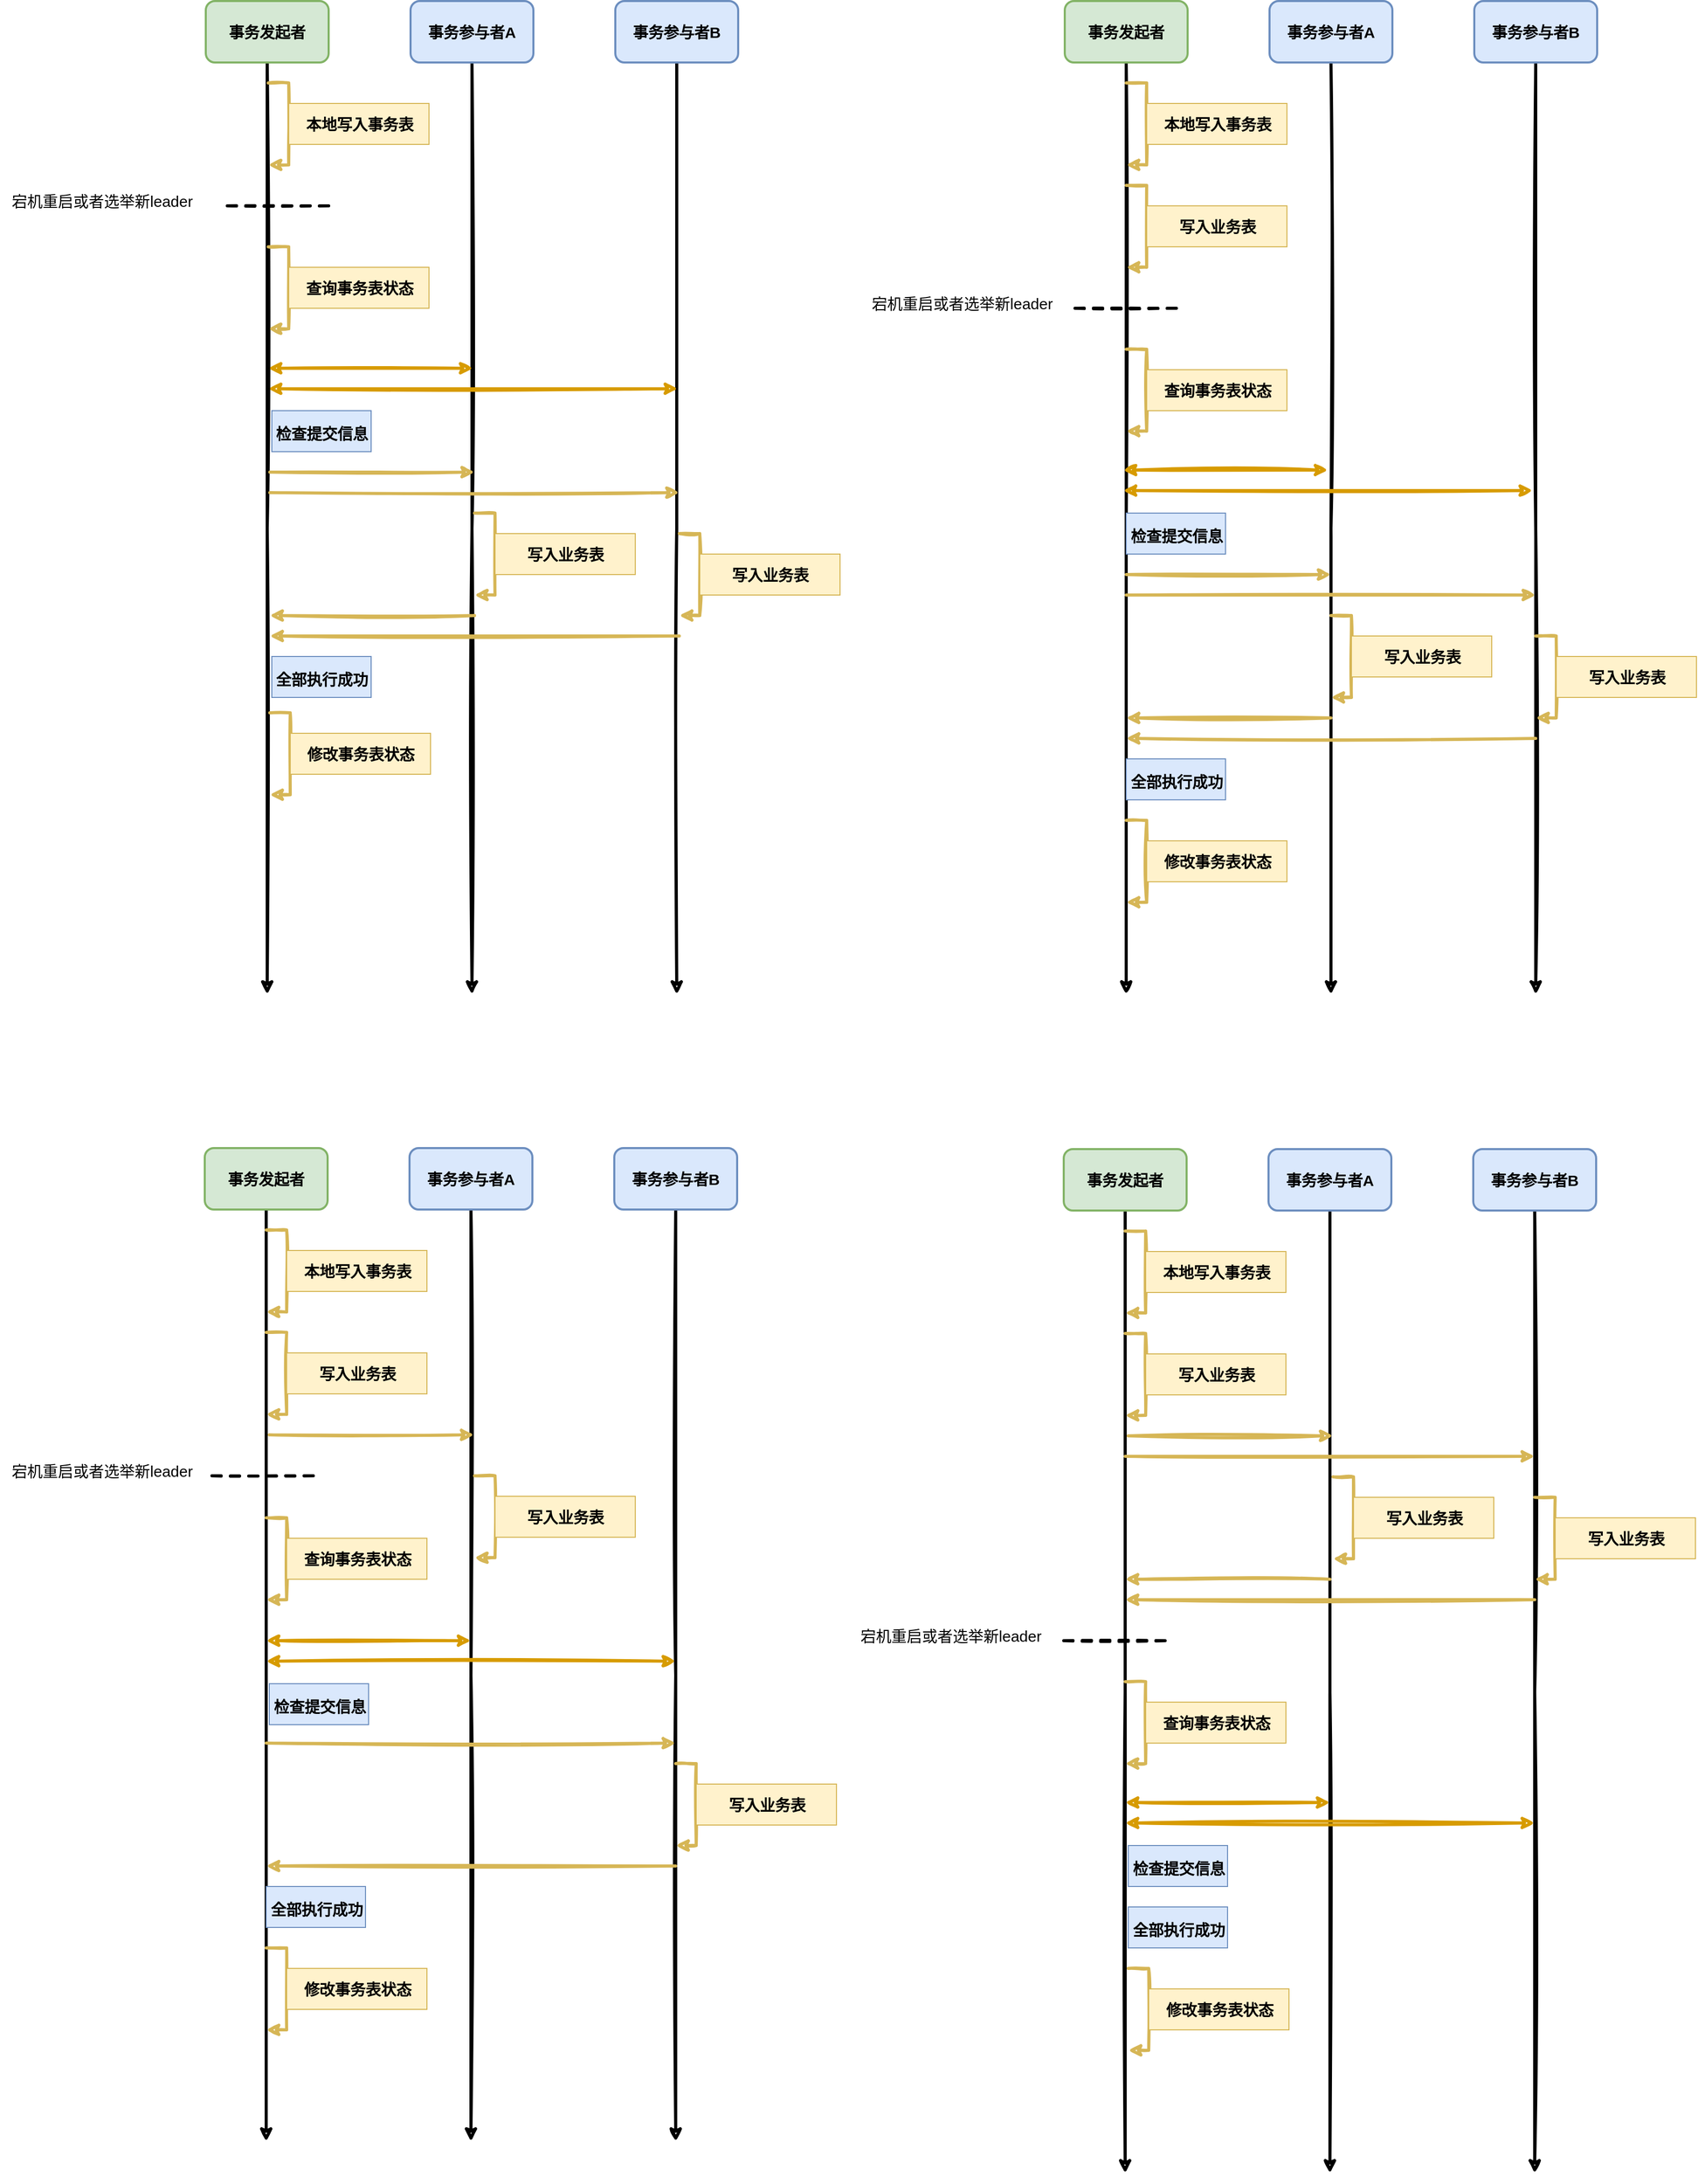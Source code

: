 <mxfile version="20.6.0" type="github">
  <diagram id="JE30GmxHAKpUW1IHaod4" name="第 1 页">
    <mxGraphModel dx="2703" dy="1526" grid="1" gridSize="10" guides="1" tooltips="1" connect="1" arrows="1" fold="1" page="1" pageScale="1" pageWidth="827" pageHeight="1169" math="0" shadow="0">
      <root>
        <mxCell id="0" />
        <mxCell id="1" parent="0" />
        <mxCell id="6mLWIgsdvIe36ro6pMHU-40" style="edgeStyle=orthogonalEdgeStyle;rounded=0;orthogonalLoop=1;jettySize=auto;html=1;fontSize=15;strokeWidth=3;sketch=1;" edge="1" parent="1" source="6mLWIgsdvIe36ro6pMHU-41">
          <mxGeometry relative="1" as="geometry">
            <mxPoint x="261" y="1010" as="targetPoint" />
          </mxGeometry>
        </mxCell>
        <mxCell id="6mLWIgsdvIe36ro6pMHU-41" value="事务发起者" style="rounded=1;whiteSpace=wrap;html=1;strokeWidth=2;fillWeight=4;hachureGap=8;hachureAngle=45;fillColor=#d5e8d4;sketch=0;strokeColor=#82b366;fontSize=15;fontStyle=1" vertex="1" parent="1">
          <mxGeometry x="201" y="40" width="120" height="60" as="geometry" />
        </mxCell>
        <mxCell id="6mLWIgsdvIe36ro6pMHU-42" style="edgeStyle=orthogonalEdgeStyle;rounded=0;orthogonalLoop=1;jettySize=auto;html=1;fontSize=15;strokeWidth=3;sketch=1;" edge="1" parent="1" source="6mLWIgsdvIe36ro6pMHU-43">
          <mxGeometry relative="1" as="geometry">
            <mxPoint x="461" y="1010" as="targetPoint" />
          </mxGeometry>
        </mxCell>
        <mxCell id="6mLWIgsdvIe36ro6pMHU-43" value="事务参与者A" style="rounded=1;whiteSpace=wrap;html=1;strokeWidth=2;fillWeight=4;hachureGap=8;hachureAngle=45;fillColor=#dae8fc;sketch=0;strokeColor=#6c8ebf;fontSize=15;fontStyle=1" vertex="1" parent="1">
          <mxGeometry x="401" y="40" width="120" height="60" as="geometry" />
        </mxCell>
        <mxCell id="6mLWIgsdvIe36ro6pMHU-44" style="edgeStyle=orthogonalEdgeStyle;rounded=0;orthogonalLoop=1;jettySize=auto;html=1;fontSize=15;strokeWidth=3;sketch=1;" edge="1" parent="1" source="6mLWIgsdvIe36ro6pMHU-45">
          <mxGeometry relative="1" as="geometry">
            <mxPoint x="661" y="1010" as="targetPoint" />
          </mxGeometry>
        </mxCell>
        <mxCell id="6mLWIgsdvIe36ro6pMHU-45" value="事务参与者B" style="rounded=1;whiteSpace=wrap;html=1;strokeWidth=2;fillWeight=4;hachureGap=8;hachureAngle=45;fillColor=#dae8fc;sketch=0;strokeColor=#6c8ebf;fontSize=15;fontStyle=1" vertex="1" parent="1">
          <mxGeometry x="601" y="40" width="120" height="60" as="geometry" />
        </mxCell>
        <mxCell id="6mLWIgsdvIe36ro6pMHU-46" value="" style="endArrow=classic;html=1;rounded=0;sketch=1;strokeWidth=3;fontSize=14;fillColor=#fff2cc;strokeColor=#d6b656;" edge="1" parent="1">
          <mxGeometry width="50" height="50" relative="1" as="geometry">
            <mxPoint x="263.5" y="500.0" as="sourcePoint" />
            <mxPoint x="463.5" y="500.0" as="targetPoint" />
          </mxGeometry>
        </mxCell>
        <mxCell id="6mLWIgsdvIe36ro6pMHU-47" value="" style="endArrow=classic;html=1;rounded=0;sketch=1;strokeWidth=3;fontSize=15;fillColor=#fff2cc;strokeColor=#d6b656;" edge="1" parent="1">
          <mxGeometry width="50" height="50" relative="1" as="geometry">
            <mxPoint x="463.5" y="640.0" as="sourcePoint" />
            <mxPoint x="263.5" y="640.0" as="targetPoint" />
          </mxGeometry>
        </mxCell>
        <mxCell id="6mLWIgsdvIe36ro6pMHU-48" value="" style="endArrow=classic;html=1;rounded=0;sketch=1;strokeWidth=3;fontSize=14;fillColor=#fff2cc;strokeColor=#d6b656;" edge="1" parent="1">
          <mxGeometry width="50" height="50" relative="1" as="geometry">
            <mxPoint x="262" y="120.0" as="sourcePoint" />
            <mxPoint x="262" y="200" as="targetPoint" />
            <Array as="points">
              <mxPoint x="282" y="120" />
              <mxPoint x="282" y="200" />
            </Array>
          </mxGeometry>
        </mxCell>
        <mxCell id="6mLWIgsdvIe36ro6pMHU-49" value="" style="endArrow=classic;html=1;rounded=0;sketch=1;strokeWidth=3;fontSize=14;fillColor=#fff2cc;strokeColor=#d6b656;" edge="1" parent="1">
          <mxGeometry width="50" height="50" relative="1" as="geometry">
            <mxPoint x="263.5" y="520.0" as="sourcePoint" />
            <mxPoint x="663.5" y="520" as="targetPoint" />
          </mxGeometry>
        </mxCell>
        <mxCell id="6mLWIgsdvIe36ro6pMHU-50" value="" style="endArrow=classic;html=1;rounded=0;sketch=1;strokeWidth=3;fontSize=15;fillColor=#fff2cc;strokeColor=#d6b656;" edge="1" parent="1">
          <mxGeometry width="50" height="50" relative="1" as="geometry">
            <mxPoint x="663.5" y="660" as="sourcePoint" />
            <mxPoint x="263.5" y="660.0" as="targetPoint" />
          </mxGeometry>
        </mxCell>
        <mxCell id="6mLWIgsdvIe36ro6pMHU-51" value="" style="endArrow=classic;html=1;rounded=0;sketch=1;strokeWidth=3;fontSize=14;fillColor=#fff2cc;strokeColor=#d6b656;" edge="1" parent="1">
          <mxGeometry width="50" height="50" relative="1" as="geometry">
            <mxPoint x="463.5" y="540.0" as="sourcePoint" />
            <mxPoint x="463.5" y="620" as="targetPoint" />
            <Array as="points">
              <mxPoint x="483.5" y="540" />
              <mxPoint x="483.5" y="620" />
            </Array>
          </mxGeometry>
        </mxCell>
        <mxCell id="6mLWIgsdvIe36ro6pMHU-52" value="本地写入事务表" style="text;html=1;fontSize=15;fontStyle=1;verticalAlign=middle;align=center;labelBackgroundColor=none;fillColor=#fff2cc;strokeColor=#d6b656;" vertex="1" parent="1">
          <mxGeometry x="282" y="140" width="137" height="40" as="geometry" />
        </mxCell>
        <mxCell id="6mLWIgsdvIe36ro6pMHU-53" value="写入业务表" style="text;html=1;fontSize=15;fontStyle=1;verticalAlign=middle;align=center;labelBackgroundColor=none;fillColor=#fff2cc;strokeColor=#d6b656;" vertex="1" parent="1">
          <mxGeometry x="483.5" y="560" width="137" height="40" as="geometry" />
        </mxCell>
        <mxCell id="6mLWIgsdvIe36ro6pMHU-54" value="&lt;font style=&quot;font-size: 15px;&quot;&gt;全部执行成功&lt;/font&gt;" style="text;strokeColor=#6c8ebf;fillColor=#dae8fc;html=1;fontSize=20;fontStyle=1;verticalAlign=middle;align=center;labelBackgroundColor=none;" vertex="1" parent="1">
          <mxGeometry x="265.5" y="680" width="97" height="40" as="geometry" />
        </mxCell>
        <mxCell id="6mLWIgsdvIe36ro6pMHU-57" value="" style="endArrow=classic;html=1;rounded=0;sketch=1;strokeWidth=3;fontSize=14;fillColor=#fff2cc;strokeColor=#d6b656;" edge="1" parent="1">
          <mxGeometry width="50" height="50" relative="1" as="geometry">
            <mxPoint x="663.5" y="560.0" as="sourcePoint" />
            <mxPoint x="663.5" y="640" as="targetPoint" />
            <Array as="points">
              <mxPoint x="683.5" y="560" />
              <mxPoint x="683.5" y="640" />
            </Array>
          </mxGeometry>
        </mxCell>
        <mxCell id="6mLWIgsdvIe36ro6pMHU-58" value="写入业务表" style="text;html=1;fontSize=15;fontStyle=1;verticalAlign=middle;align=center;labelBackgroundColor=none;fillColor=#fff2cc;strokeColor=#d6b656;" vertex="1" parent="1">
          <mxGeometry x="683.5" y="580" width="137" height="40" as="geometry" />
        </mxCell>
        <mxCell id="6mLWIgsdvIe36ro6pMHU-59" value="" style="endArrow=classic;html=1;rounded=0;sketch=1;strokeWidth=3;fontSize=14;fillColor=#fff2cc;strokeColor=#d6b656;" edge="1" parent="1">
          <mxGeometry width="50" height="50" relative="1" as="geometry">
            <mxPoint x="263.5" y="735.0" as="sourcePoint" />
            <mxPoint x="263.5" y="815" as="targetPoint" />
            <Array as="points">
              <mxPoint x="283.5" y="735" />
              <mxPoint x="283.5" y="815" />
            </Array>
          </mxGeometry>
        </mxCell>
        <mxCell id="6mLWIgsdvIe36ro6pMHU-60" value="修改事务表状态" style="text;html=1;fontSize=15;fontStyle=1;verticalAlign=middle;align=center;labelBackgroundColor=none;fillColor=#fff2cc;strokeColor=#d6b656;" vertex="1" parent="1">
          <mxGeometry x="283.5" y="755" width="137" height="40" as="geometry" />
        </mxCell>
        <mxCell id="6mLWIgsdvIe36ro6pMHU-61" value="" style="endArrow=none;dashed=1;html=1;rounded=0;strokeWidth=3;sketch=1;" edge="1" parent="1">
          <mxGeometry width="50" height="50" relative="1" as="geometry">
            <mxPoint x="222" y="240" as="sourcePoint" />
            <mxPoint x="322" y="240" as="targetPoint" />
          </mxGeometry>
        </mxCell>
        <mxCell id="6mLWIgsdvIe36ro6pMHU-62" value="宕机重启或者选举新leader" style="text;html=1;strokeColor=none;fillColor=none;align=center;verticalAlign=middle;whiteSpace=wrap;rounded=0;fontSize=15;" vertex="1" parent="1">
          <mxGeometry y="220" width="200" height="30" as="geometry" />
        </mxCell>
        <mxCell id="6mLWIgsdvIe36ro6pMHU-63" value="" style="endArrow=classic;html=1;rounded=0;sketch=1;strokeWidth=3;fontSize=14;fillColor=#fff2cc;strokeColor=#d6b656;" edge="1" parent="1">
          <mxGeometry width="50" height="50" relative="1" as="geometry">
            <mxPoint x="262" y="280.0" as="sourcePoint" />
            <mxPoint x="262" y="360" as="targetPoint" />
            <Array as="points">
              <mxPoint x="282" y="280" />
              <mxPoint x="282" y="360" />
            </Array>
          </mxGeometry>
        </mxCell>
        <mxCell id="6mLWIgsdvIe36ro6pMHU-64" value="查询事务表状态" style="text;html=1;fontSize=15;fontStyle=1;verticalAlign=middle;align=center;labelBackgroundColor=none;fillColor=#fff2cc;strokeColor=#d6b656;" vertex="1" parent="1">
          <mxGeometry x="282" y="300" width="137" height="40" as="geometry" />
        </mxCell>
        <mxCell id="6mLWIgsdvIe36ro6pMHU-65" value="&lt;font style=&quot;font-size: 15px;&quot;&gt;检查提交信息&lt;/font&gt;" style="text;strokeColor=#6c8ebf;fillColor=#dae8fc;html=1;fontSize=20;fontStyle=1;verticalAlign=middle;align=center;labelBackgroundColor=none;" vertex="1" parent="1">
          <mxGeometry x="265.5" y="440" width="97" height="40" as="geometry" />
        </mxCell>
        <mxCell id="6mLWIgsdvIe36ro6pMHU-114" style="edgeStyle=orthogonalEdgeStyle;rounded=0;orthogonalLoop=1;jettySize=auto;html=1;fontSize=15;strokeWidth=3;sketch=1;" edge="1" parent="1" source="6mLWIgsdvIe36ro6pMHU-115">
          <mxGeometry relative="1" as="geometry">
            <mxPoint x="1100" y="1010" as="targetPoint" />
          </mxGeometry>
        </mxCell>
        <mxCell id="6mLWIgsdvIe36ro6pMHU-115" value="事务发起者" style="rounded=1;whiteSpace=wrap;html=1;strokeWidth=2;fillWeight=4;hachureGap=8;hachureAngle=45;fillColor=#d5e8d4;sketch=0;strokeColor=#82b366;fontSize=15;fontStyle=1" vertex="1" parent="1">
          <mxGeometry x="1040" y="40" width="120" height="60" as="geometry" />
        </mxCell>
        <mxCell id="6mLWIgsdvIe36ro6pMHU-116" style="edgeStyle=orthogonalEdgeStyle;rounded=0;orthogonalLoop=1;jettySize=auto;html=1;fontSize=15;strokeWidth=3;sketch=1;" edge="1" parent="1" source="6mLWIgsdvIe36ro6pMHU-117">
          <mxGeometry relative="1" as="geometry">
            <mxPoint x="1300.0" y="1010" as="targetPoint" />
          </mxGeometry>
        </mxCell>
        <mxCell id="6mLWIgsdvIe36ro6pMHU-117" value="事务参与者A" style="rounded=1;whiteSpace=wrap;html=1;strokeWidth=2;fillWeight=4;hachureGap=8;hachureAngle=45;fillColor=#dae8fc;sketch=0;strokeColor=#6c8ebf;fontSize=15;fontStyle=1" vertex="1" parent="1">
          <mxGeometry x="1240" y="40" width="120" height="60" as="geometry" />
        </mxCell>
        <mxCell id="6mLWIgsdvIe36ro6pMHU-118" style="edgeStyle=orthogonalEdgeStyle;rounded=0;orthogonalLoop=1;jettySize=auto;html=1;fontSize=15;strokeWidth=3;sketch=1;" edge="1" parent="1" source="6mLWIgsdvIe36ro6pMHU-119">
          <mxGeometry relative="1" as="geometry">
            <mxPoint x="1500" y="1010" as="targetPoint" />
          </mxGeometry>
        </mxCell>
        <mxCell id="6mLWIgsdvIe36ro6pMHU-119" value="事务参与者B" style="rounded=1;whiteSpace=wrap;html=1;strokeWidth=2;fillWeight=4;hachureGap=8;hachureAngle=45;fillColor=#dae8fc;sketch=0;strokeColor=#6c8ebf;fontSize=15;fontStyle=1" vertex="1" parent="1">
          <mxGeometry x="1440" y="40" width="120" height="60" as="geometry" />
        </mxCell>
        <mxCell id="6mLWIgsdvIe36ro6pMHU-120" value="" style="endArrow=classic;html=1;rounded=0;sketch=1;strokeWidth=3;fontSize=14;fillColor=#fff2cc;strokeColor=#d6b656;" edge="1" parent="1">
          <mxGeometry width="50" height="50" relative="1" as="geometry">
            <mxPoint x="1100.0" y="600.0" as="sourcePoint" />
            <mxPoint x="1300.0" y="600.0" as="targetPoint" />
          </mxGeometry>
        </mxCell>
        <mxCell id="6mLWIgsdvIe36ro6pMHU-121" value="" style="endArrow=classic;html=1;rounded=0;sketch=1;strokeWidth=3;fontSize=15;fillColor=#fff2cc;strokeColor=#d6b656;" edge="1" parent="1">
          <mxGeometry width="50" height="50" relative="1" as="geometry">
            <mxPoint x="1300.0" y="740.0" as="sourcePoint" />
            <mxPoint x="1100.0" y="740.0" as="targetPoint" />
          </mxGeometry>
        </mxCell>
        <mxCell id="6mLWIgsdvIe36ro6pMHU-122" value="" style="endArrow=classic;html=1;rounded=0;sketch=1;strokeWidth=3;fontSize=14;fillColor=#fff2cc;strokeColor=#d6b656;" edge="1" parent="1">
          <mxGeometry width="50" height="50" relative="1" as="geometry">
            <mxPoint x="1100" y="120.0" as="sourcePoint" />
            <mxPoint x="1100" y="200" as="targetPoint" />
            <Array as="points">
              <mxPoint x="1120" y="120" />
              <mxPoint x="1120" y="200" />
            </Array>
          </mxGeometry>
        </mxCell>
        <mxCell id="6mLWIgsdvIe36ro6pMHU-123" value="" style="endArrow=classic;html=1;rounded=0;sketch=1;strokeWidth=3;fontSize=14;fillColor=#fff2cc;strokeColor=#d6b656;" edge="1" parent="1">
          <mxGeometry width="50" height="50" relative="1" as="geometry">
            <mxPoint x="1100" y="620.0" as="sourcePoint" />
            <mxPoint x="1500" y="620" as="targetPoint" />
          </mxGeometry>
        </mxCell>
        <mxCell id="6mLWIgsdvIe36ro6pMHU-124" value="" style="endArrow=classic;html=1;rounded=0;sketch=1;strokeWidth=3;fontSize=15;fillColor=#fff2cc;strokeColor=#d6b656;" edge="1" parent="1">
          <mxGeometry width="50" height="50" relative="1" as="geometry">
            <mxPoint x="1500" y="760" as="sourcePoint" />
            <mxPoint x="1100" y="760.0" as="targetPoint" />
          </mxGeometry>
        </mxCell>
        <mxCell id="6mLWIgsdvIe36ro6pMHU-125" value="" style="endArrow=classic;html=1;rounded=0;sketch=1;strokeWidth=3;fontSize=14;fillColor=#fff2cc;strokeColor=#d6b656;" edge="1" parent="1">
          <mxGeometry width="50" height="50" relative="1" as="geometry">
            <mxPoint x="1300.0" y="640.0" as="sourcePoint" />
            <mxPoint x="1300.0" y="720" as="targetPoint" />
            <Array as="points">
              <mxPoint x="1320" y="640" />
              <mxPoint x="1320" y="720" />
            </Array>
          </mxGeometry>
        </mxCell>
        <mxCell id="6mLWIgsdvIe36ro6pMHU-126" value="本地写入事务表" style="text;html=1;fontSize=15;fontStyle=1;verticalAlign=middle;align=center;labelBackgroundColor=none;fillColor=#fff2cc;strokeColor=#d6b656;" vertex="1" parent="1">
          <mxGeometry x="1120" y="140" width="137" height="40" as="geometry" />
        </mxCell>
        <mxCell id="6mLWIgsdvIe36ro6pMHU-127" value="写入业务表" style="text;html=1;fontSize=15;fontStyle=1;verticalAlign=middle;align=center;labelBackgroundColor=none;fillColor=#fff2cc;strokeColor=#d6b656;" vertex="1" parent="1">
          <mxGeometry x="1320" y="660" width="137" height="40" as="geometry" />
        </mxCell>
        <mxCell id="6mLWIgsdvIe36ro6pMHU-128" value="&lt;font style=&quot;font-size: 15px;&quot;&gt;全部执行成功&lt;/font&gt;" style="text;strokeColor=#6c8ebf;fillColor=#dae8fc;html=1;fontSize=20;fontStyle=1;verticalAlign=middle;align=center;labelBackgroundColor=none;" vertex="1" parent="1">
          <mxGeometry x="1100" y="780" width="97" height="40" as="geometry" />
        </mxCell>
        <mxCell id="6mLWIgsdvIe36ro6pMHU-129" value="" style="endArrow=classic;html=1;rounded=0;sketch=1;strokeWidth=3;fontSize=14;fillColor=#fff2cc;strokeColor=#d6b656;" edge="1" parent="1">
          <mxGeometry width="50" height="50" relative="1" as="geometry">
            <mxPoint x="1100.0" y="220.0" as="sourcePoint" />
            <mxPoint x="1100.0" y="300" as="targetPoint" />
            <Array as="points">
              <mxPoint x="1120" y="220" />
              <mxPoint x="1120" y="300" />
            </Array>
          </mxGeometry>
        </mxCell>
        <mxCell id="6mLWIgsdvIe36ro6pMHU-130" value="写入业务表" style="text;html=1;fontSize=15;fontStyle=1;verticalAlign=middle;align=center;labelBackgroundColor=none;fillColor=#fff2cc;strokeColor=#d6b656;" vertex="1" parent="1">
          <mxGeometry x="1120" y="240" width="137" height="40" as="geometry" />
        </mxCell>
        <mxCell id="6mLWIgsdvIe36ro6pMHU-131" value="" style="endArrow=classic;html=1;rounded=0;sketch=1;strokeWidth=3;fontSize=14;fillColor=#fff2cc;strokeColor=#d6b656;" edge="1" parent="1">
          <mxGeometry width="50" height="50" relative="1" as="geometry">
            <mxPoint x="1500" y="660.0" as="sourcePoint" />
            <mxPoint x="1500" y="740" as="targetPoint" />
            <Array as="points">
              <mxPoint x="1520" y="660" />
              <mxPoint x="1520" y="740" />
            </Array>
          </mxGeometry>
        </mxCell>
        <mxCell id="6mLWIgsdvIe36ro6pMHU-132" value="写入业务表" style="text;html=1;fontSize=15;fontStyle=1;verticalAlign=middle;align=center;labelBackgroundColor=none;fillColor=#fff2cc;strokeColor=#d6b656;" vertex="1" parent="1">
          <mxGeometry x="1520" y="680" width="137" height="40" as="geometry" />
        </mxCell>
        <mxCell id="6mLWIgsdvIe36ro6pMHU-133" value="" style="endArrow=classic;html=1;rounded=0;sketch=1;strokeWidth=3;fontSize=14;fillColor=#fff2cc;strokeColor=#d6b656;" edge="1" parent="1">
          <mxGeometry width="50" height="50" relative="1" as="geometry">
            <mxPoint x="1100" y="840.0" as="sourcePoint" />
            <mxPoint x="1100" y="920" as="targetPoint" />
            <Array as="points">
              <mxPoint x="1120" y="840" />
              <mxPoint x="1120" y="920" />
            </Array>
          </mxGeometry>
        </mxCell>
        <mxCell id="6mLWIgsdvIe36ro6pMHU-134" value="修改事务表状态" style="text;html=1;fontSize=15;fontStyle=1;verticalAlign=middle;align=center;labelBackgroundColor=none;fillColor=#fff2cc;strokeColor=#d6b656;" vertex="1" parent="1">
          <mxGeometry x="1120" y="860" width="137" height="40" as="geometry" />
        </mxCell>
        <mxCell id="6mLWIgsdvIe36ro6pMHU-135" value="" style="endArrow=none;dashed=1;html=1;rounded=0;strokeWidth=3;sketch=1;" edge="1" parent="1">
          <mxGeometry width="50" height="50" relative="1" as="geometry">
            <mxPoint x="1050" y="340" as="sourcePoint" />
            <mxPoint x="1150" y="340" as="targetPoint" />
          </mxGeometry>
        </mxCell>
        <mxCell id="6mLWIgsdvIe36ro6pMHU-136" value="宕机重启或者选举新leader" style="text;html=1;strokeColor=none;fillColor=none;align=center;verticalAlign=middle;whiteSpace=wrap;rounded=0;fontSize=15;" vertex="1" parent="1">
          <mxGeometry x="840" y="320" width="200" height="30" as="geometry" />
        </mxCell>
        <mxCell id="6mLWIgsdvIe36ro6pMHU-137" value="" style="endArrow=classic;html=1;rounded=0;sketch=1;strokeWidth=3;fontSize=14;fillColor=#fff2cc;strokeColor=#d6b656;" edge="1" parent="1">
          <mxGeometry width="50" height="50" relative="1" as="geometry">
            <mxPoint x="1100" y="380.0" as="sourcePoint" />
            <mxPoint x="1100" y="460" as="targetPoint" />
            <Array as="points">
              <mxPoint x="1120" y="380" />
              <mxPoint x="1120" y="460" />
            </Array>
          </mxGeometry>
        </mxCell>
        <mxCell id="6mLWIgsdvIe36ro6pMHU-138" value="查询事务表状态" style="text;html=1;fontSize=15;fontStyle=1;verticalAlign=middle;align=center;labelBackgroundColor=none;fillColor=#fff2cc;strokeColor=#d6b656;" vertex="1" parent="1">
          <mxGeometry x="1120" y="400" width="137" height="40" as="geometry" />
        </mxCell>
        <mxCell id="6mLWIgsdvIe36ro6pMHU-139" value="&lt;font style=&quot;font-size: 15px;&quot;&gt;检查提交信息&lt;/font&gt;" style="text;strokeColor=#6c8ebf;fillColor=#dae8fc;html=1;fontSize=20;fontStyle=1;verticalAlign=middle;align=center;labelBackgroundColor=none;" vertex="1" parent="1">
          <mxGeometry x="1100" y="540" width="97" height="40" as="geometry" />
        </mxCell>
        <mxCell id="6mLWIgsdvIe36ro6pMHU-140" style="edgeStyle=orthogonalEdgeStyle;rounded=0;orthogonalLoop=1;jettySize=auto;html=1;fontSize=15;strokeWidth=3;sketch=1;" edge="1" parent="1" source="6mLWIgsdvIe36ro6pMHU-141">
          <mxGeometry relative="1" as="geometry">
            <mxPoint x="260.0" y="2130" as="targetPoint" />
          </mxGeometry>
        </mxCell>
        <mxCell id="6mLWIgsdvIe36ro6pMHU-141" value="事务发起者" style="rounded=1;whiteSpace=wrap;html=1;strokeWidth=2;fillWeight=4;hachureGap=8;hachureAngle=45;fillColor=#d5e8d4;sketch=0;strokeColor=#82b366;fontSize=15;fontStyle=1" vertex="1" parent="1">
          <mxGeometry x="200" y="1160" width="120" height="60" as="geometry" />
        </mxCell>
        <mxCell id="6mLWIgsdvIe36ro6pMHU-142" style="edgeStyle=orthogonalEdgeStyle;rounded=0;orthogonalLoop=1;jettySize=auto;html=1;fontSize=15;strokeWidth=3;sketch=1;" edge="1" parent="1" source="6mLWIgsdvIe36ro6pMHU-143">
          <mxGeometry relative="1" as="geometry">
            <mxPoint x="460" y="2130" as="targetPoint" />
          </mxGeometry>
        </mxCell>
        <mxCell id="6mLWIgsdvIe36ro6pMHU-143" value="事务参与者A" style="rounded=1;whiteSpace=wrap;html=1;strokeWidth=2;fillWeight=4;hachureGap=8;hachureAngle=45;fillColor=#dae8fc;sketch=0;strokeColor=#6c8ebf;fontSize=15;fontStyle=1" vertex="1" parent="1">
          <mxGeometry x="400" y="1160" width="120" height="60" as="geometry" />
        </mxCell>
        <mxCell id="6mLWIgsdvIe36ro6pMHU-144" style="edgeStyle=orthogonalEdgeStyle;rounded=0;orthogonalLoop=1;jettySize=auto;html=1;fontSize=15;strokeWidth=3;sketch=1;" edge="1" parent="1" source="6mLWIgsdvIe36ro6pMHU-145">
          <mxGeometry relative="1" as="geometry">
            <mxPoint x="660" y="2130" as="targetPoint" />
          </mxGeometry>
        </mxCell>
        <mxCell id="6mLWIgsdvIe36ro6pMHU-145" value="事务参与者B" style="rounded=1;whiteSpace=wrap;html=1;strokeWidth=2;fillWeight=4;hachureGap=8;hachureAngle=45;fillColor=#dae8fc;sketch=0;strokeColor=#6c8ebf;fontSize=15;fontStyle=1" vertex="1" parent="1">
          <mxGeometry x="600" y="1160" width="120" height="60" as="geometry" />
        </mxCell>
        <mxCell id="6mLWIgsdvIe36ro6pMHU-146" value="" style="endArrow=classic;html=1;rounded=0;sketch=1;strokeWidth=3;fontSize=14;fillColor=#fff2cc;strokeColor=#d6b656;" edge="1" parent="1">
          <mxGeometry width="50" height="50" relative="1" as="geometry">
            <mxPoint x="263.0" y="1440.0" as="sourcePoint" />
            <mxPoint x="463" y="1440.0" as="targetPoint" />
          </mxGeometry>
        </mxCell>
        <mxCell id="6mLWIgsdvIe36ro6pMHU-148" value="" style="endArrow=classic;html=1;rounded=0;sketch=1;strokeWidth=3;fontSize=14;fillColor=#fff2cc;strokeColor=#d6b656;" edge="1" parent="1">
          <mxGeometry width="50" height="50" relative="1" as="geometry">
            <mxPoint x="260.0" y="1240.0" as="sourcePoint" />
            <mxPoint x="260.0" y="1320" as="targetPoint" />
            <Array as="points">
              <mxPoint x="280" y="1240" />
              <mxPoint x="280" y="1320" />
            </Array>
          </mxGeometry>
        </mxCell>
        <mxCell id="6mLWIgsdvIe36ro6pMHU-149" value="" style="endArrow=classic;html=1;rounded=0;sketch=1;strokeWidth=3;fontSize=14;fillColor=#fff2cc;strokeColor=#d6b656;" edge="1" parent="1">
          <mxGeometry width="50" height="50" relative="1" as="geometry">
            <mxPoint x="260" y="1741.0" as="sourcePoint" />
            <mxPoint x="660" y="1741" as="targetPoint" />
          </mxGeometry>
        </mxCell>
        <mxCell id="6mLWIgsdvIe36ro6pMHU-150" value="" style="endArrow=classic;html=1;rounded=0;sketch=1;strokeWidth=3;fontSize=15;fillColor=#fff2cc;strokeColor=#d6b656;" edge="1" parent="1">
          <mxGeometry width="50" height="50" relative="1" as="geometry">
            <mxPoint x="660" y="1861" as="sourcePoint" />
            <mxPoint x="260" y="1861.0" as="targetPoint" />
          </mxGeometry>
        </mxCell>
        <mxCell id="6mLWIgsdvIe36ro6pMHU-151" value="" style="endArrow=classic;html=1;rounded=0;sketch=1;strokeWidth=3;fontSize=14;fillColor=#fff2cc;strokeColor=#d6b656;" edge="1" parent="1">
          <mxGeometry width="50" height="50" relative="1" as="geometry">
            <mxPoint x="463.5" y="1480.0" as="sourcePoint" />
            <mxPoint x="463.5" y="1560" as="targetPoint" />
            <Array as="points">
              <mxPoint x="483.5" y="1480" />
              <mxPoint x="483.5" y="1560" />
            </Array>
          </mxGeometry>
        </mxCell>
        <mxCell id="6mLWIgsdvIe36ro6pMHU-152" value="本地写入事务表" style="text;html=1;fontSize=15;fontStyle=1;verticalAlign=middle;align=center;labelBackgroundColor=none;fillColor=#fff2cc;strokeColor=#d6b656;" vertex="1" parent="1">
          <mxGeometry x="280" y="1260" width="137" height="40" as="geometry" />
        </mxCell>
        <mxCell id="6mLWIgsdvIe36ro6pMHU-153" value="写入业务表" style="text;html=1;fontSize=15;fontStyle=1;verticalAlign=middle;align=center;labelBackgroundColor=none;fillColor=#fff2cc;strokeColor=#d6b656;" vertex="1" parent="1">
          <mxGeometry x="483.5" y="1500" width="137" height="40" as="geometry" />
        </mxCell>
        <mxCell id="6mLWIgsdvIe36ro6pMHU-154" value="&lt;font style=&quot;font-size: 15px;&quot;&gt;全部执行成功&lt;/font&gt;" style="text;strokeColor=#6c8ebf;fillColor=#dae8fc;html=1;fontSize=20;fontStyle=1;verticalAlign=middle;align=center;labelBackgroundColor=none;" vertex="1" parent="1">
          <mxGeometry x="260" y="1881" width="97" height="40" as="geometry" />
        </mxCell>
        <mxCell id="6mLWIgsdvIe36ro6pMHU-155" value="" style="endArrow=classic;html=1;rounded=0;sketch=1;strokeWidth=3;fontSize=14;fillColor=#fff2cc;strokeColor=#d6b656;" edge="1" parent="1">
          <mxGeometry width="50" height="50" relative="1" as="geometry">
            <mxPoint x="260.0" y="1340.0" as="sourcePoint" />
            <mxPoint x="260.0" y="1420" as="targetPoint" />
            <Array as="points">
              <mxPoint x="280" y="1340" />
              <mxPoint x="280" y="1420" />
            </Array>
          </mxGeometry>
        </mxCell>
        <mxCell id="6mLWIgsdvIe36ro6pMHU-156" value="写入业务表" style="text;html=1;fontSize=15;fontStyle=1;verticalAlign=middle;align=center;labelBackgroundColor=none;fillColor=#fff2cc;strokeColor=#d6b656;" vertex="1" parent="1">
          <mxGeometry x="280" y="1360" width="137" height="40" as="geometry" />
        </mxCell>
        <mxCell id="6mLWIgsdvIe36ro6pMHU-157" value="" style="endArrow=classic;html=1;rounded=0;sketch=1;strokeWidth=3;fontSize=14;fillColor=#fff2cc;strokeColor=#d6b656;" edge="1" parent="1">
          <mxGeometry width="50" height="50" relative="1" as="geometry">
            <mxPoint x="660" y="1761.0" as="sourcePoint" />
            <mxPoint x="660" y="1841" as="targetPoint" />
            <Array as="points">
              <mxPoint x="680" y="1761" />
              <mxPoint x="680" y="1841" />
            </Array>
          </mxGeometry>
        </mxCell>
        <mxCell id="6mLWIgsdvIe36ro6pMHU-158" value="写入业务表" style="text;html=1;fontSize=15;fontStyle=1;verticalAlign=middle;align=center;labelBackgroundColor=none;fillColor=#fff2cc;strokeColor=#d6b656;" vertex="1" parent="1">
          <mxGeometry x="680" y="1781" width="137" height="40" as="geometry" />
        </mxCell>
        <mxCell id="6mLWIgsdvIe36ro6pMHU-159" value="" style="endArrow=classic;html=1;rounded=0;sketch=1;strokeWidth=3;fontSize=14;fillColor=#fff2cc;strokeColor=#d6b656;" edge="1" parent="1">
          <mxGeometry width="50" height="50" relative="1" as="geometry">
            <mxPoint x="260.0" y="1941.0" as="sourcePoint" />
            <mxPoint x="260.0" y="2021" as="targetPoint" />
            <Array as="points">
              <mxPoint x="280" y="1941" />
              <mxPoint x="280" y="2021" />
            </Array>
          </mxGeometry>
        </mxCell>
        <mxCell id="6mLWIgsdvIe36ro6pMHU-160" value="修改事务表状态" style="text;html=1;fontSize=15;fontStyle=1;verticalAlign=middle;align=center;labelBackgroundColor=none;fillColor=#fff2cc;strokeColor=#d6b656;" vertex="1" parent="1">
          <mxGeometry x="280" y="1961" width="137" height="40" as="geometry" />
        </mxCell>
        <mxCell id="6mLWIgsdvIe36ro6pMHU-161" value="" style="endArrow=none;dashed=1;html=1;rounded=0;strokeWidth=3;sketch=1;" edge="1" parent="1">
          <mxGeometry width="50" height="50" relative="1" as="geometry">
            <mxPoint x="207.0" y="1480" as="sourcePoint" />
            <mxPoint x="307.0" y="1480" as="targetPoint" />
          </mxGeometry>
        </mxCell>
        <mxCell id="6mLWIgsdvIe36ro6pMHU-162" value="宕机重启或者选举新leader" style="text;html=1;strokeColor=none;fillColor=none;align=center;verticalAlign=middle;whiteSpace=wrap;rounded=0;fontSize=15;" vertex="1" parent="1">
          <mxGeometry y="1460" width="200" height="30" as="geometry" />
        </mxCell>
        <mxCell id="6mLWIgsdvIe36ro6pMHU-169" value="" style="endArrow=classic;html=1;rounded=0;sketch=1;strokeWidth=3;fontSize=14;fillColor=#fff2cc;strokeColor=#d6b656;" edge="1" parent="1">
          <mxGeometry width="50" height="50" relative="1" as="geometry">
            <mxPoint x="260.0" y="1521" as="sourcePoint" />
            <mxPoint x="260.0" y="1601" as="targetPoint" />
            <Array as="points">
              <mxPoint x="280" y="1521" />
              <mxPoint x="280" y="1601" />
            </Array>
          </mxGeometry>
        </mxCell>
        <mxCell id="6mLWIgsdvIe36ro6pMHU-170" value="查询事务表状态" style="text;html=1;fontSize=15;fontStyle=1;verticalAlign=middle;align=center;labelBackgroundColor=none;fillColor=#fff2cc;strokeColor=#d6b656;" vertex="1" parent="1">
          <mxGeometry x="280" y="1541" width="137" height="40" as="geometry" />
        </mxCell>
        <mxCell id="6mLWIgsdvIe36ro6pMHU-174" style="edgeStyle=orthogonalEdgeStyle;rounded=0;orthogonalLoop=1;jettySize=auto;html=1;fontSize=15;strokeWidth=3;sketch=1;" edge="1" parent="1" source="6mLWIgsdvIe36ro6pMHU-175">
          <mxGeometry relative="1" as="geometry">
            <mxPoint x="1099" y="2161" as="targetPoint" />
          </mxGeometry>
        </mxCell>
        <mxCell id="6mLWIgsdvIe36ro6pMHU-175" value="事务发起者" style="rounded=1;whiteSpace=wrap;html=1;strokeWidth=2;fillWeight=4;hachureGap=8;hachureAngle=45;fillColor=#d5e8d4;sketch=0;strokeColor=#82b366;fontSize=15;fontStyle=1" vertex="1" parent="1">
          <mxGeometry x="1039" y="1161" width="120" height="60" as="geometry" />
        </mxCell>
        <mxCell id="6mLWIgsdvIe36ro6pMHU-176" style="edgeStyle=orthogonalEdgeStyle;rounded=0;orthogonalLoop=1;jettySize=auto;html=1;fontSize=15;strokeWidth=3;sketch=1;" edge="1" parent="1" source="6mLWIgsdvIe36ro6pMHU-177">
          <mxGeometry relative="1" as="geometry">
            <mxPoint x="1299" y="2161" as="targetPoint" />
          </mxGeometry>
        </mxCell>
        <mxCell id="6mLWIgsdvIe36ro6pMHU-177" value="事务参与者A" style="rounded=1;whiteSpace=wrap;html=1;strokeWidth=2;fillWeight=4;hachureGap=8;hachureAngle=45;fillColor=#dae8fc;sketch=0;strokeColor=#6c8ebf;fontSize=15;fontStyle=1" vertex="1" parent="1">
          <mxGeometry x="1239" y="1161" width="120" height="60" as="geometry" />
        </mxCell>
        <mxCell id="6mLWIgsdvIe36ro6pMHU-178" style="edgeStyle=orthogonalEdgeStyle;rounded=0;orthogonalLoop=1;jettySize=auto;html=1;fontSize=15;strokeWidth=3;sketch=1;" edge="1" parent="1" source="6mLWIgsdvIe36ro6pMHU-179">
          <mxGeometry relative="1" as="geometry">
            <mxPoint x="1499" y="2161" as="targetPoint" />
          </mxGeometry>
        </mxCell>
        <mxCell id="6mLWIgsdvIe36ro6pMHU-179" value="事务参与者B" style="rounded=1;whiteSpace=wrap;html=1;strokeWidth=2;fillWeight=4;hachureGap=8;hachureAngle=45;fillColor=#dae8fc;sketch=0;strokeColor=#6c8ebf;fontSize=15;fontStyle=1" vertex="1" parent="1">
          <mxGeometry x="1439" y="1161" width="120" height="60" as="geometry" />
        </mxCell>
        <mxCell id="6mLWIgsdvIe36ro6pMHU-180" value="" style="endArrow=classic;html=1;rounded=0;sketch=1;strokeWidth=3;fontSize=14;fillColor=#fff2cc;strokeColor=#d6b656;" edge="1" parent="1">
          <mxGeometry width="50" height="50" relative="1" as="geometry">
            <mxPoint x="1102.0" y="1441.0" as="sourcePoint" />
            <mxPoint x="1302" y="1441.0" as="targetPoint" />
          </mxGeometry>
        </mxCell>
        <mxCell id="6mLWIgsdvIe36ro6pMHU-181" value="" style="endArrow=classic;html=1;rounded=0;sketch=1;strokeWidth=3;fontSize=14;fillColor=#fff2cc;strokeColor=#d6b656;" edge="1" parent="1">
          <mxGeometry width="50" height="50" relative="1" as="geometry">
            <mxPoint x="1099" y="1241.0" as="sourcePoint" />
            <mxPoint x="1099" y="1321" as="targetPoint" />
            <Array as="points">
              <mxPoint x="1119" y="1241" />
              <mxPoint x="1119" y="1321" />
            </Array>
          </mxGeometry>
        </mxCell>
        <mxCell id="6mLWIgsdvIe36ro6pMHU-184" value="" style="endArrow=classic;html=1;rounded=0;sketch=1;strokeWidth=3;fontSize=14;fillColor=#fff2cc;strokeColor=#d6b656;" edge="1" parent="1">
          <mxGeometry width="50" height="50" relative="1" as="geometry">
            <mxPoint x="1302" y="1481.0" as="sourcePoint" />
            <mxPoint x="1302" y="1561" as="targetPoint" />
            <Array as="points">
              <mxPoint x="1322" y="1481" />
              <mxPoint x="1322" y="1561" />
            </Array>
          </mxGeometry>
        </mxCell>
        <mxCell id="6mLWIgsdvIe36ro6pMHU-185" value="本地写入事务表" style="text;html=1;fontSize=15;fontStyle=1;verticalAlign=middle;align=center;labelBackgroundColor=none;fillColor=#fff2cc;strokeColor=#d6b656;" vertex="1" parent="1">
          <mxGeometry x="1119" y="1261" width="137" height="40" as="geometry" />
        </mxCell>
        <mxCell id="6mLWIgsdvIe36ro6pMHU-186" value="写入业务表" style="text;html=1;fontSize=15;fontStyle=1;verticalAlign=middle;align=center;labelBackgroundColor=none;fillColor=#fff2cc;strokeColor=#d6b656;" vertex="1" parent="1">
          <mxGeometry x="1322" y="1501" width="137" height="40" as="geometry" />
        </mxCell>
        <mxCell id="6mLWIgsdvIe36ro6pMHU-187" value="&lt;font style=&quot;font-size: 15px;&quot;&gt;全部执行成功&lt;/font&gt;" style="text;strokeColor=#6c8ebf;fillColor=#dae8fc;html=1;fontSize=20;fontStyle=1;verticalAlign=middle;align=center;labelBackgroundColor=none;" vertex="1" parent="1">
          <mxGeometry x="1102" y="1901" width="97" height="40" as="geometry" />
        </mxCell>
        <mxCell id="6mLWIgsdvIe36ro6pMHU-188" value="" style="endArrow=classic;html=1;rounded=0;sketch=1;strokeWidth=3;fontSize=14;fillColor=#fff2cc;strokeColor=#d6b656;" edge="1" parent="1">
          <mxGeometry width="50" height="50" relative="1" as="geometry">
            <mxPoint x="1099" y="1341.0" as="sourcePoint" />
            <mxPoint x="1099" y="1421" as="targetPoint" />
            <Array as="points">
              <mxPoint x="1119" y="1341" />
              <mxPoint x="1119" y="1421" />
            </Array>
          </mxGeometry>
        </mxCell>
        <mxCell id="6mLWIgsdvIe36ro6pMHU-189" value="写入业务表" style="text;html=1;fontSize=15;fontStyle=1;verticalAlign=middle;align=center;labelBackgroundColor=none;fillColor=#fff2cc;strokeColor=#d6b656;" vertex="1" parent="1">
          <mxGeometry x="1119" y="1361" width="137" height="40" as="geometry" />
        </mxCell>
        <mxCell id="6mLWIgsdvIe36ro6pMHU-192" value="" style="endArrow=classic;html=1;rounded=0;sketch=1;strokeWidth=3;fontSize=14;fillColor=#fff2cc;strokeColor=#d6b656;" edge="1" parent="1">
          <mxGeometry width="50" height="50" relative="1" as="geometry">
            <mxPoint x="1102" y="1961" as="sourcePoint" />
            <mxPoint x="1102" y="2041" as="targetPoint" />
            <Array as="points">
              <mxPoint x="1122" y="1961" />
              <mxPoint x="1122" y="2041" />
            </Array>
          </mxGeometry>
        </mxCell>
        <mxCell id="6mLWIgsdvIe36ro6pMHU-193" value="修改事务表状态" style="text;html=1;fontSize=15;fontStyle=1;verticalAlign=middle;align=center;labelBackgroundColor=none;fillColor=#fff2cc;strokeColor=#d6b656;" vertex="1" parent="1">
          <mxGeometry x="1122" y="1981" width="137" height="40" as="geometry" />
        </mxCell>
        <mxCell id="6mLWIgsdvIe36ro6pMHU-194" value="" style="endArrow=none;dashed=1;html=1;rounded=0;strokeWidth=3;sketch=1;" edge="1" parent="1">
          <mxGeometry width="50" height="50" relative="1" as="geometry">
            <mxPoint x="1039" y="1641" as="sourcePoint" />
            <mxPoint x="1139" y="1641" as="targetPoint" />
          </mxGeometry>
        </mxCell>
        <mxCell id="6mLWIgsdvIe36ro6pMHU-195" value="宕机重启或者选举新leader" style="text;html=1;strokeColor=none;fillColor=none;align=center;verticalAlign=middle;whiteSpace=wrap;rounded=0;fontSize=15;" vertex="1" parent="1">
          <mxGeometry x="829" y="1621" width="200" height="30" as="geometry" />
        </mxCell>
        <mxCell id="6mLWIgsdvIe36ro6pMHU-201" value="" style="endArrow=classic;html=1;rounded=0;sketch=1;strokeWidth=3;fontSize=14;fillColor=#fff2cc;strokeColor=#d6b656;" edge="1" parent="1">
          <mxGeometry width="50" height="50" relative="1" as="geometry">
            <mxPoint x="1099" y="1461.0" as="sourcePoint" />
            <mxPoint x="1499" y="1461" as="targetPoint" />
          </mxGeometry>
        </mxCell>
        <mxCell id="6mLWIgsdvIe36ro6pMHU-202" value="" style="endArrow=classic;html=1;rounded=0;sketch=1;strokeWidth=3;fontSize=14;fillColor=#fff2cc;strokeColor=#d6b656;" edge="1" parent="1">
          <mxGeometry width="50" height="50" relative="1" as="geometry">
            <mxPoint x="1499" y="1501" as="sourcePoint" />
            <mxPoint x="1499" y="1581" as="targetPoint" />
            <Array as="points">
              <mxPoint x="1519" y="1501" />
              <mxPoint x="1519" y="1581" />
            </Array>
          </mxGeometry>
        </mxCell>
        <mxCell id="6mLWIgsdvIe36ro6pMHU-203" value="写入业务表" style="text;html=1;fontSize=15;fontStyle=1;verticalAlign=middle;align=center;labelBackgroundColor=none;fillColor=#fff2cc;strokeColor=#d6b656;" vertex="1" parent="1">
          <mxGeometry x="1519" y="1521" width="137" height="40" as="geometry" />
        </mxCell>
        <mxCell id="6mLWIgsdvIe36ro6pMHU-204" value="" style="endArrow=classic;html=1;rounded=0;sketch=1;strokeWidth=3;fontSize=15;fillColor=#fff2cc;strokeColor=#d6b656;" edge="1" parent="1">
          <mxGeometry width="50" height="50" relative="1" as="geometry">
            <mxPoint x="1299" y="1581.0" as="sourcePoint" />
            <mxPoint x="1099" y="1581.0" as="targetPoint" />
          </mxGeometry>
        </mxCell>
        <mxCell id="6mLWIgsdvIe36ro6pMHU-205" value="" style="endArrow=classic;html=1;rounded=0;sketch=1;strokeWidth=3;fontSize=15;fillColor=#fff2cc;strokeColor=#d6b656;" edge="1" parent="1">
          <mxGeometry width="50" height="50" relative="1" as="geometry">
            <mxPoint x="1499" y="1601" as="sourcePoint" />
            <mxPoint x="1099" y="1601.0" as="targetPoint" />
          </mxGeometry>
        </mxCell>
        <mxCell id="6mLWIgsdvIe36ro6pMHU-206" value="" style="endArrow=classic;startArrow=classic;html=1;rounded=0;sketch=1;strokeWidth=3;fontSize=15;fillColor=#ffe6cc;strokeColor=#d79b00;" edge="1" parent="1">
          <mxGeometry width="50" height="50" relative="1" as="geometry">
            <mxPoint x="262" y="398.57" as="sourcePoint" />
            <mxPoint x="462" y="398.57" as="targetPoint" />
          </mxGeometry>
        </mxCell>
        <mxCell id="6mLWIgsdvIe36ro6pMHU-207" value="" style="endArrow=classic;startArrow=classic;html=1;rounded=0;sketch=1;strokeWidth=3;fontSize=15;fillColor=#ffe6cc;strokeColor=#d79b00;" edge="1" parent="1">
          <mxGeometry width="50" height="50" relative="1" as="geometry">
            <mxPoint x="262" y="418.57" as="sourcePoint" />
            <mxPoint x="662" y="418.57" as="targetPoint" />
          </mxGeometry>
        </mxCell>
        <mxCell id="6mLWIgsdvIe36ro6pMHU-208" value="" style="endArrow=classic;startArrow=classic;html=1;rounded=0;sketch=1;strokeWidth=3;fontSize=15;fillColor=#ffe6cc;strokeColor=#d79b00;" edge="1" parent="1">
          <mxGeometry width="50" height="50" relative="1" as="geometry">
            <mxPoint x="1097" y="498" as="sourcePoint" />
            <mxPoint x="1297" y="498" as="targetPoint" />
          </mxGeometry>
        </mxCell>
        <mxCell id="6mLWIgsdvIe36ro6pMHU-209" value="" style="endArrow=classic;startArrow=classic;html=1;rounded=0;sketch=1;strokeWidth=3;fontSize=15;fillColor=#ffe6cc;strokeColor=#d79b00;" edge="1" parent="1">
          <mxGeometry width="50" height="50" relative="1" as="geometry">
            <mxPoint x="1097" y="518" as="sourcePoint" />
            <mxPoint x="1497" y="518" as="targetPoint" />
          </mxGeometry>
        </mxCell>
        <mxCell id="6mLWIgsdvIe36ro6pMHU-210" value="&lt;font style=&quot;font-size: 15px;&quot;&gt;检查提交信息&lt;/font&gt;" style="text;strokeColor=#6c8ebf;fillColor=#dae8fc;html=1;fontSize=20;fontStyle=1;verticalAlign=middle;align=center;labelBackgroundColor=none;" vertex="1" parent="1">
          <mxGeometry x="263" y="1683" width="97" height="40" as="geometry" />
        </mxCell>
        <mxCell id="6mLWIgsdvIe36ro6pMHU-211" value="" style="endArrow=classic;startArrow=classic;html=1;rounded=0;sketch=1;strokeWidth=3;fontSize=15;fillColor=#ffe6cc;strokeColor=#d79b00;" edge="1" parent="1">
          <mxGeometry width="50" height="50" relative="1" as="geometry">
            <mxPoint x="260" y="1641" as="sourcePoint" />
            <mxPoint x="460" y="1641" as="targetPoint" />
          </mxGeometry>
        </mxCell>
        <mxCell id="6mLWIgsdvIe36ro6pMHU-212" value="" style="endArrow=classic;startArrow=classic;html=1;rounded=0;sketch=1;strokeWidth=3;fontSize=15;fillColor=#ffe6cc;strokeColor=#d79b00;" edge="1" parent="1">
          <mxGeometry width="50" height="50" relative="1" as="geometry">
            <mxPoint x="260" y="1661" as="sourcePoint" />
            <mxPoint x="660" y="1661" as="targetPoint" />
          </mxGeometry>
        </mxCell>
        <mxCell id="6mLWIgsdvIe36ro6pMHU-215" value="" style="endArrow=classic;html=1;rounded=0;sketch=1;strokeWidth=3;fontSize=14;fillColor=#fff2cc;strokeColor=#d6b656;" edge="1" parent="1">
          <mxGeometry width="50" height="50" relative="1" as="geometry">
            <mxPoint x="1099" y="1681" as="sourcePoint" />
            <mxPoint x="1099" y="1761" as="targetPoint" />
            <Array as="points">
              <mxPoint x="1119" y="1681" />
              <mxPoint x="1119" y="1761" />
            </Array>
          </mxGeometry>
        </mxCell>
        <mxCell id="6mLWIgsdvIe36ro6pMHU-216" value="查询事务表状态" style="text;html=1;fontSize=15;fontStyle=1;verticalAlign=middle;align=center;labelBackgroundColor=none;fillColor=#fff2cc;strokeColor=#d6b656;" vertex="1" parent="1">
          <mxGeometry x="1119" y="1701" width="137" height="40" as="geometry" />
        </mxCell>
        <mxCell id="6mLWIgsdvIe36ro6pMHU-217" value="&lt;font style=&quot;font-size: 15px;&quot;&gt;检查提交信息&lt;/font&gt;" style="text;strokeColor=#6c8ebf;fillColor=#dae8fc;html=1;fontSize=20;fontStyle=1;verticalAlign=middle;align=center;labelBackgroundColor=none;" vertex="1" parent="1">
          <mxGeometry x="1102" y="1841" width="97" height="40" as="geometry" />
        </mxCell>
        <mxCell id="6mLWIgsdvIe36ro6pMHU-218" value="" style="endArrow=classic;startArrow=classic;html=1;rounded=0;sketch=1;strokeWidth=3;fontSize=15;fillColor=#ffe6cc;strokeColor=#d79b00;" edge="1" parent="1">
          <mxGeometry width="50" height="50" relative="1" as="geometry">
            <mxPoint x="1099" y="1799" as="sourcePoint" />
            <mxPoint x="1299" y="1799" as="targetPoint" />
          </mxGeometry>
        </mxCell>
        <mxCell id="6mLWIgsdvIe36ro6pMHU-219" value="" style="endArrow=classic;startArrow=classic;html=1;rounded=0;sketch=1;strokeWidth=3;fontSize=15;fillColor=#ffe6cc;strokeColor=#d79b00;" edge="1" parent="1">
          <mxGeometry width="50" height="50" relative="1" as="geometry">
            <mxPoint x="1099" y="1819" as="sourcePoint" />
            <mxPoint x="1499" y="1819" as="targetPoint" />
          </mxGeometry>
        </mxCell>
      </root>
    </mxGraphModel>
  </diagram>
</mxfile>
